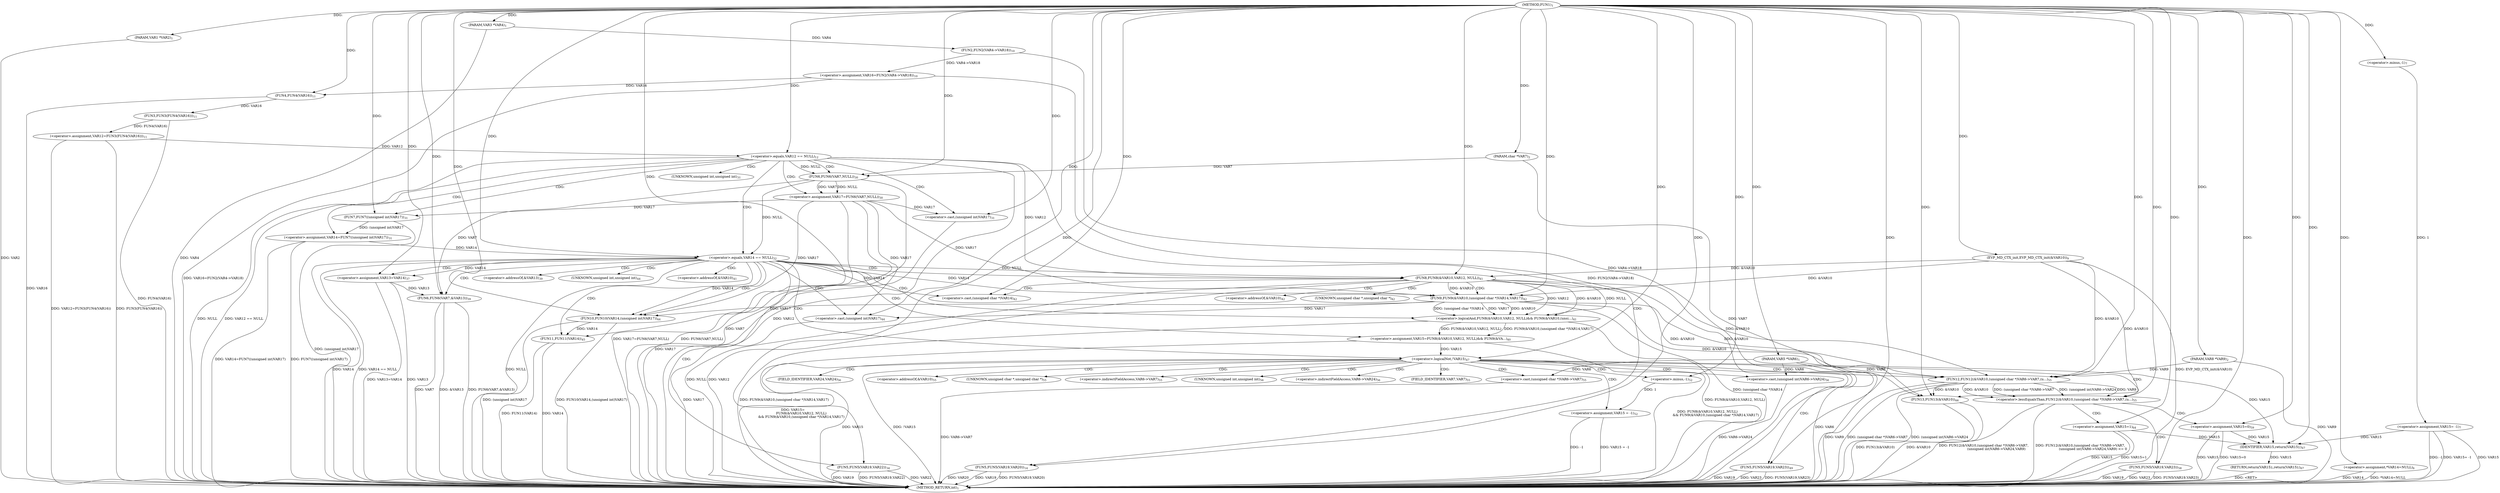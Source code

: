 digraph "FUN1" {  
"8" [label = <(METHOD,FUN1)<SUB>1</SUB>> ]
"147" [label = <(METHOD_RETURN,int)<SUB>1</SUB>> ]
"9" [label = <(PARAM,VAR1 *VAR2)<SUB>1</SUB>> ]
"10" [label = <(PARAM,VAR3 *VAR4)<SUB>1</SUB>> ]
"11" [label = <(PARAM,VAR5 *VAR6)<SUB>1</SUB>> ]
"12" [label = <(PARAM,char *VAR7)<SUB>2</SUB>> ]
"13" [label = <(PARAM,VAR8 *VAR9)<SUB>2</SUB>> ]
"19" [label = <(&lt;operator&gt;.assignment,*VAR14=NULL)<SUB>6</SUB>> ]
"25" [label = <(&lt;operator&gt;.assignment,VAR15= -1)<SUB>7</SUB>> ]
"29" [label = <(EVP_MD_CTX_init,EVP_MD_CTX_init(&amp;VAR10))<SUB>9</SUB>> ]
"32" [label = <(&lt;operator&gt;.assignment,VAR16=FUN2(VAR4-&gt;VAR18))<SUB>10</SUB>> ]
"38" [label = <(&lt;operator&gt;.assignment,VAR12=FUN3(FUN4(VAR16)))<SUB>11</SUB>> ]
"52" [label = <(&lt;operator&gt;.assignment,VAR17=FUN6(VAR7,NULL))<SUB>30</SUB>> ]
"57" [label = <(&lt;operator&gt;.assignment,VAR14=FUN7((unsigned int)VAR17))<SUB>31</SUB>> ]
"72" [label = <(&lt;operator&gt;.assignment,VAR13=VAR14)<SUB>37</SUB>> ]
"75" [label = <(FUN6,FUN6(VAR7,&amp;VAR13))<SUB>39</SUB>> ]
"79" [label = <(&lt;operator&gt;.assignment,VAR15=
		FUN8(&amp;VAR10,VAR12, NULL)
		&amp;&amp; FUN9(&amp;VA...)<SUB>40</SUB>> ]
"94" [label = <(FUN10,FUN10(VAR14,(unsigned int)VAR17))<SUB>44</SUB>> ]
"99" [label = <(FUN11,FUN11(VAR14))<SUB>45</SUB>> ]
"109" [label = <(&lt;operator&gt;.assignment,VAR15 = -1)<SUB>52</SUB>> ]
"138" [label = <(&lt;operator&gt;.assignment,VAR15=1)<SUB>64</SUB>> ]
"142" [label = <(FUN13,FUN13(&amp;VAR10))<SUB>66</SUB>> ]
"145" [label = <(RETURN,return(VAR15);,return(VAR15);)<SUB>67</SUB>> ]
"44" [label = <(&lt;operator&gt;.equals,VAR12 == NULL)<SUB>12</SUB>> ]
"64" [label = <(&lt;operator&gt;.equals,VAR14 == NULL)<SUB>32</SUB>> ]
"102" [label = <(&lt;operator&gt;.logicalNot,!VAR15)<SUB>47</SUB>> ]
"114" [label = <(&lt;operator&gt;.lessEqualsThan,FUN12(&amp;VAR10,(unsigned char *)VAR6-&gt;VAR7,
			(u...)<SUB>55</SUB>> ]
"146" [label = <(IDENTIFIER,VAR15,return(VAR15);)<SUB>67</SUB>> ]
"27" [label = <(&lt;operator&gt;.minus,-1)<SUB>7</SUB>> ]
"34" [label = <(FUN2,FUN2(VAR4-&gt;VAR18))<SUB>10</SUB>> ]
"40" [label = <(FUN3,FUN3(FUN4(VAR16)))<SUB>11</SUB>> ]
"48" [label = <(FUN5,FUN5(VAR19,VAR20))<SUB>14</SUB>> ]
"54" [label = <(FUN6,FUN6(VAR7,NULL))<SUB>30</SUB>> ]
"59" [label = <(FUN7,FUN7((unsigned int)VAR17))<SUB>31</SUB>> ]
"68" [label = <(FUN5,FUN5(VAR19,VAR22))<SUB>34</SUB>> ]
"81" [label = <(&lt;operator&gt;.logicalAnd,FUN8(&amp;VAR10,VAR12, NULL)
		&amp;&amp; FUN9(&amp;VAR10,(unsi...)<SUB>41</SUB>> ]
"96" [label = <(&lt;operator&gt;.cast,(unsigned int)VAR17)<SUB>44</SUB>> ]
"105" [label = <(FUN5,FUN5(VAR19,VAR23))<SUB>49</SUB>> ]
"111" [label = <(&lt;operator&gt;.minus,-1)<SUB>52</SUB>> ]
"131" [label = <(FUN5,FUN5(VAR19,VAR23))<SUB>58</SUB>> ]
"134" [label = <(&lt;operator&gt;.assignment,VAR15=0)<SUB>59</SUB>> ]
"41" [label = <(FUN4,FUN4(VAR16))<SUB>11</SUB>> ]
"60" [label = <(&lt;operator&gt;.cast,(unsigned int)VAR17)<SUB>31</SUB>> ]
"82" [label = <(FUN8,FUN8(&amp;VAR10,VAR12, NULL))<SUB>41</SUB>> ]
"87" [label = <(FUN9,FUN9(&amp;VAR10,(unsigned char *)VAR14,VAR17))<SUB>42</SUB>> ]
"115" [label = <(FUN12,FUN12(&amp;VAR10,(unsigned char *)VAR6-&gt;VAR7,
			(u...)<SUB>55</SUB>> ]
"90" [label = <(&lt;operator&gt;.cast,(unsigned char *)VAR14)<SUB>42</SUB>> ]
"118" [label = <(&lt;operator&gt;.cast,(unsigned char *)VAR6-&gt;VAR7)<SUB>55</SUB>> ]
"123" [label = <(&lt;operator&gt;.cast,(unsigned int)VAR6-&gt;VAR24)<SUB>56</SUB>> ]
"77" [label = <(&lt;operator&gt;.addressOf,&amp;VAR13)<SUB>39</SUB>> ]
"97" [label = <(UNKNOWN,unsigned int,unsigned int)<SUB>44</SUB>> ]
"61" [label = <(UNKNOWN,unsigned int,unsigned int)<SUB>31</SUB>> ]
"83" [label = <(&lt;operator&gt;.addressOf,&amp;VAR10)<SUB>41</SUB>> ]
"88" [label = <(&lt;operator&gt;.addressOf,&amp;VAR10)<SUB>42</SUB>> ]
"116" [label = <(&lt;operator&gt;.addressOf,&amp;VAR10)<SUB>55</SUB>> ]
"91" [label = <(UNKNOWN,unsigned char *,unsigned char *)<SUB>42</SUB>> ]
"119" [label = <(UNKNOWN,unsigned char *,unsigned char *)<SUB>55</SUB>> ]
"120" [label = <(&lt;operator&gt;.indirectFieldAccess,VAR6-&gt;VAR7)<SUB>55</SUB>> ]
"124" [label = <(UNKNOWN,unsigned int,unsigned int)<SUB>56</SUB>> ]
"125" [label = <(&lt;operator&gt;.indirectFieldAccess,VAR6-&gt;VAR24)<SUB>56</SUB>> ]
"122" [label = <(FIELD_IDENTIFIER,VAR7,VAR7)<SUB>55</SUB>> ]
"127" [label = <(FIELD_IDENTIFIER,VAR24,VAR24)<SUB>56</SUB>> ]
  "145" -> "147"  [ label = "DDG: &lt;RET&gt;"] 
  "9" -> "147"  [ label = "DDG: VAR2"] 
  "10" -> "147"  [ label = "DDG: VAR4"] 
  "11" -> "147"  [ label = "DDG: VAR6"] 
  "12" -> "147"  [ label = "DDG: VAR7"] 
  "13" -> "147"  [ label = "DDG: VAR9"] 
  "19" -> "147"  [ label = "DDG: VAR14"] 
  "19" -> "147"  [ label = "DDG: *VAR14=NULL"] 
  "25" -> "147"  [ label = "DDG: VAR15"] 
  "25" -> "147"  [ label = "DDG: -1"] 
  "25" -> "147"  [ label = "DDG: VAR15= -1"] 
  "29" -> "147"  [ label = "DDG: EVP_MD_CTX_init(&amp;VAR10)"] 
  "34" -> "147"  [ label = "DDG: VAR4-&gt;VAR18"] 
  "32" -> "147"  [ label = "DDG: FUN2(VAR4-&gt;VAR18)"] 
  "32" -> "147"  [ label = "DDG: VAR16=FUN2(VAR4-&gt;VAR18)"] 
  "41" -> "147"  [ label = "DDG: VAR16"] 
  "40" -> "147"  [ label = "DDG: FUN4(VAR16)"] 
  "38" -> "147"  [ label = "DDG: FUN3(FUN4(VAR16))"] 
  "38" -> "147"  [ label = "DDG: VAR12=FUN3(FUN4(VAR16))"] 
  "44" -> "147"  [ label = "DDG: VAR12"] 
  "44" -> "147"  [ label = "DDG: NULL"] 
  "44" -> "147"  [ label = "DDG: VAR12 == NULL"] 
  "54" -> "147"  [ label = "DDG: VAR7"] 
  "52" -> "147"  [ label = "DDG: FUN6(VAR7,NULL)"] 
  "52" -> "147"  [ label = "DDG: VAR17=FUN6(VAR7,NULL)"] 
  "60" -> "147"  [ label = "DDG: VAR17"] 
  "59" -> "147"  [ label = "DDG: (unsigned int)VAR17"] 
  "57" -> "147"  [ label = "DDG: FUN7((unsigned int)VAR17)"] 
  "57" -> "147"  [ label = "DDG: VAR14=FUN7((unsigned int)VAR17)"] 
  "64" -> "147"  [ label = "DDG: VAR14"] 
  "64" -> "147"  [ label = "DDG: NULL"] 
  "64" -> "147"  [ label = "DDG: VAR14 == NULL"] 
  "72" -> "147"  [ label = "DDG: VAR13"] 
  "72" -> "147"  [ label = "DDG: VAR13=VAR14"] 
  "75" -> "147"  [ label = "DDG: VAR7"] 
  "75" -> "147"  [ label = "DDG: &amp;VAR13"] 
  "75" -> "147"  [ label = "DDG: FUN6(VAR7,&amp;VAR13)"] 
  "82" -> "147"  [ label = "DDG: VAR12"] 
  "82" -> "147"  [ label = "DDG: NULL"] 
  "81" -> "147"  [ label = "DDG: FUN8(&amp;VAR10,VAR12, NULL)"] 
  "87" -> "147"  [ label = "DDG: (unsigned char *)VAR14"] 
  "81" -> "147"  [ label = "DDG: FUN9(&amp;VAR10,(unsigned char *)VAR14,VAR17)"] 
  "79" -> "147"  [ label = "DDG: FUN8(&amp;VAR10,VAR12, NULL)
		&amp;&amp; FUN9(&amp;VAR10,(unsigned char *)VAR14,VAR17)"] 
  "79" -> "147"  [ label = "DDG: VAR15=
		FUN8(&amp;VAR10,VAR12, NULL)
		&amp;&amp; FUN9(&amp;VAR10,(unsigned char *)VAR14,VAR17)"] 
  "96" -> "147"  [ label = "DDG: VAR17"] 
  "94" -> "147"  [ label = "DDG: (unsigned int)VAR17"] 
  "94" -> "147"  [ label = "DDG: FUN10(VAR14,(unsigned int)VAR17)"] 
  "99" -> "147"  [ label = "DDG: VAR14"] 
  "99" -> "147"  [ label = "DDG: FUN11(VAR14)"] 
  "102" -> "147"  [ label = "DDG: VAR15"] 
  "102" -> "147"  [ label = "DDG: !VAR15"] 
  "109" -> "147"  [ label = "DDG: -1"] 
  "109" -> "147"  [ label = "DDG: VAR15 = -1"] 
  "118" -> "147"  [ label = "DDG: VAR6-&gt;VAR7"] 
  "115" -> "147"  [ label = "DDG: (unsigned char *)VAR6-&gt;VAR7"] 
  "123" -> "147"  [ label = "DDG: VAR6-&gt;VAR24"] 
  "115" -> "147"  [ label = "DDG: (unsigned int)VAR6-&gt;VAR24"] 
  "115" -> "147"  [ label = "DDG: VAR9"] 
  "114" -> "147"  [ label = "DDG: FUN12(&amp;VAR10,(unsigned char *)VAR6-&gt;VAR7,
			(unsigned int)VAR6-&gt;VAR24,VAR9)"] 
  "114" -> "147"  [ label = "DDG: FUN12(&amp;VAR10,(unsigned char *)VAR6-&gt;VAR7,
			(unsigned int)VAR6-&gt;VAR24,VAR9) &lt;= 0"] 
  "138" -> "147"  [ label = "DDG: VAR15"] 
  "138" -> "147"  [ label = "DDG: VAR15=1"] 
  "131" -> "147"  [ label = "DDG: VAR19"] 
  "131" -> "147"  [ label = "DDG: VAR23"] 
  "131" -> "147"  [ label = "DDG: FUN5(VAR19,VAR23)"] 
  "134" -> "147"  [ label = "DDG: VAR15"] 
  "134" -> "147"  [ label = "DDG: VAR15=0"] 
  "105" -> "147"  [ label = "DDG: VAR19"] 
  "105" -> "147"  [ label = "DDG: VAR23"] 
  "105" -> "147"  [ label = "DDG: FUN5(VAR19,VAR23)"] 
  "68" -> "147"  [ label = "DDG: VAR19"] 
  "68" -> "147"  [ label = "DDG: FUN5(VAR19,VAR22)"] 
  "48" -> "147"  [ label = "DDG: VAR19"] 
  "48" -> "147"  [ label = "DDG: FUN5(VAR19,VAR20)"] 
  "142" -> "147"  [ label = "DDG: &amp;VAR10"] 
  "142" -> "147"  [ label = "DDG: FUN13(&amp;VAR10)"] 
  "68" -> "147"  [ label = "DDG: VAR22"] 
  "48" -> "147"  [ label = "DDG: VAR20"] 
  "8" -> "9"  [ label = "DDG: "] 
  "8" -> "10"  [ label = "DDG: "] 
  "8" -> "11"  [ label = "DDG: "] 
  "8" -> "12"  [ label = "DDG: "] 
  "8" -> "13"  [ label = "DDG: "] 
  "8" -> "19"  [ label = "DDG: "] 
  "27" -> "25"  [ label = "DDG: 1"] 
  "34" -> "32"  [ label = "DDG: VAR4-&gt;VAR18"] 
  "40" -> "38"  [ label = "DDG: FUN4(VAR16)"] 
  "54" -> "52"  [ label = "DDG: VAR7"] 
  "54" -> "52"  [ label = "DDG: NULL"] 
  "59" -> "57"  [ label = "DDG: (unsigned int)VAR17"] 
  "64" -> "72"  [ label = "DDG: VAR14"] 
  "8" -> "72"  [ label = "DDG: "] 
  "81" -> "79"  [ label = "DDG: FUN8(&amp;VAR10,VAR12, NULL)"] 
  "81" -> "79"  [ label = "DDG: FUN9(&amp;VAR10,(unsigned char *)VAR14,VAR17)"] 
  "111" -> "109"  [ label = "DDG: 1"] 
  "8" -> "138"  [ label = "DDG: "] 
  "146" -> "145"  [ label = "DDG: VAR15"] 
  "8" -> "29"  [ label = "DDG: "] 
  "54" -> "75"  [ label = "DDG: VAR7"] 
  "8" -> "75"  [ label = "DDG: "] 
  "72" -> "75"  [ label = "DDG: VAR13"] 
  "8" -> "94"  [ label = "DDG: "] 
  "64" -> "94"  [ label = "DDG: VAR14"] 
  "87" -> "94"  [ label = "DDG: VAR17"] 
  "52" -> "94"  [ label = "DDG: VAR17"] 
  "94" -> "99"  [ label = "DDG: VAR14"] 
  "8" -> "99"  [ label = "DDG: "] 
  "29" -> "142"  [ label = "DDG: &amp;VAR10"] 
  "82" -> "142"  [ label = "DDG: &amp;VAR10"] 
  "87" -> "142"  [ label = "DDG: &amp;VAR10"] 
  "115" -> "142"  [ label = "DDG: &amp;VAR10"] 
  "8" -> "142"  [ label = "DDG: "] 
  "102" -> "146"  [ label = "DDG: VAR15"] 
  "138" -> "146"  [ label = "DDG: VAR15"] 
  "134" -> "146"  [ label = "DDG: VAR15"] 
  "25" -> "146"  [ label = "DDG: VAR15"] 
  "8" -> "146"  [ label = "DDG: "] 
  "8" -> "27"  [ label = "DDG: "] 
  "10" -> "34"  [ label = "DDG: VAR4"] 
  "41" -> "40"  [ label = "DDG: VAR16"] 
  "38" -> "44"  [ label = "DDG: VAR12"] 
  "8" -> "44"  [ label = "DDG: "] 
  "12" -> "54"  [ label = "DDG: VAR7"] 
  "8" -> "54"  [ label = "DDG: "] 
  "44" -> "54"  [ label = "DDG: NULL"] 
  "52" -> "59"  [ label = "DDG: VAR17"] 
  "8" -> "59"  [ label = "DDG: "] 
  "57" -> "64"  [ label = "DDG: VAR14"] 
  "8" -> "64"  [ label = "DDG: "] 
  "54" -> "64"  [ label = "DDG: NULL"] 
  "82" -> "81"  [ label = "DDG: &amp;VAR10"] 
  "82" -> "81"  [ label = "DDG: VAR12"] 
  "82" -> "81"  [ label = "DDG: NULL"] 
  "87" -> "81"  [ label = "DDG: &amp;VAR10"] 
  "87" -> "81"  [ label = "DDG: (unsigned char *)VAR14"] 
  "87" -> "81"  [ label = "DDG: VAR17"] 
  "87" -> "96"  [ label = "DDG: VAR17"] 
  "8" -> "96"  [ label = "DDG: "] 
  "52" -> "96"  [ label = "DDG: VAR17"] 
  "79" -> "102"  [ label = "DDG: VAR15"] 
  "8" -> "102"  [ label = "DDG: "] 
  "8" -> "111"  [ label = "DDG: "] 
  "115" -> "114"  [ label = "DDG: &amp;VAR10"] 
  "115" -> "114"  [ label = "DDG: (unsigned char *)VAR6-&gt;VAR7"] 
  "115" -> "114"  [ label = "DDG: (unsigned int)VAR6-&gt;VAR24"] 
  "115" -> "114"  [ label = "DDG: VAR9"] 
  "8" -> "114"  [ label = "DDG: "] 
  "8" -> "134"  [ label = "DDG: "] 
  "32" -> "41"  [ label = "DDG: VAR16"] 
  "8" -> "41"  [ label = "DDG: "] 
  "8" -> "48"  [ label = "DDG: "] 
  "52" -> "60"  [ label = "DDG: VAR17"] 
  "8" -> "60"  [ label = "DDG: "] 
  "8" -> "68"  [ label = "DDG: "] 
  "29" -> "82"  [ label = "DDG: &amp;VAR10"] 
  "8" -> "82"  [ label = "DDG: "] 
  "44" -> "82"  [ label = "DDG: VAR12"] 
  "64" -> "82"  [ label = "DDG: NULL"] 
  "82" -> "87"  [ label = "DDG: &amp;VAR10"] 
  "8" -> "87"  [ label = "DDG: "] 
  "29" -> "87"  [ label = "DDG: &amp;VAR10"] 
  "64" -> "87"  [ label = "DDG: VAR14"] 
  "52" -> "87"  [ label = "DDG: VAR17"] 
  "8" -> "105"  [ label = "DDG: "] 
  "82" -> "115"  [ label = "DDG: &amp;VAR10"] 
  "87" -> "115"  [ label = "DDG: &amp;VAR10"] 
  "8" -> "115"  [ label = "DDG: "] 
  "29" -> "115"  [ label = "DDG: &amp;VAR10"] 
  "11" -> "115"  [ label = "DDG: VAR6"] 
  "13" -> "115"  [ label = "DDG: VAR9"] 
  "8" -> "131"  [ label = "DDG: "] 
  "8" -> "90"  [ label = "DDG: "] 
  "64" -> "90"  [ label = "DDG: VAR14"] 
  "11" -> "118"  [ label = "DDG: VAR6"] 
  "11" -> "123"  [ label = "DDG: VAR6"] 
  "44" -> "48"  [ label = "CDG: "] 
  "44" -> "60"  [ label = "CDG: "] 
  "44" -> "64"  [ label = "CDG: "] 
  "44" -> "57"  [ label = "CDG: "] 
  "44" -> "52"  [ label = "CDG: "] 
  "44" -> "59"  [ label = "CDG: "] 
  "44" -> "54"  [ label = "CDG: "] 
  "44" -> "61"  [ label = "CDG: "] 
  "64" -> "94"  [ label = "CDG: "] 
  "64" -> "68"  [ label = "CDG: "] 
  "64" -> "96"  [ label = "CDG: "] 
  "64" -> "77"  [ label = "CDG: "] 
  "64" -> "75"  [ label = "CDG: "] 
  "64" -> "99"  [ label = "CDG: "] 
  "64" -> "81"  [ label = "CDG: "] 
  "64" -> "102"  [ label = "CDG: "] 
  "64" -> "72"  [ label = "CDG: "] 
  "64" -> "97"  [ label = "CDG: "] 
  "64" -> "82"  [ label = "CDG: "] 
  "64" -> "79"  [ label = "CDG: "] 
  "64" -> "83"  [ label = "CDG: "] 
  "102" -> "115"  [ label = "CDG: "] 
  "102" -> "120"  [ label = "CDG: "] 
  "102" -> "116"  [ label = "CDG: "] 
  "102" -> "122"  [ label = "CDG: "] 
  "102" -> "114"  [ label = "CDG: "] 
  "102" -> "119"  [ label = "CDG: "] 
  "102" -> "123"  [ label = "CDG: "] 
  "102" -> "105"  [ label = "CDG: "] 
  "102" -> "118"  [ label = "CDG: "] 
  "102" -> "127"  [ label = "CDG: "] 
  "102" -> "124"  [ label = "CDG: "] 
  "102" -> "125"  [ label = "CDG: "] 
  "102" -> "111"  [ label = "CDG: "] 
  "102" -> "109"  [ label = "CDG: "] 
  "114" -> "131"  [ label = "CDG: "] 
  "114" -> "134"  [ label = "CDG: "] 
  "114" -> "138"  [ label = "CDG: "] 
  "82" -> "87"  [ label = "CDG: "] 
  "82" -> "91"  [ label = "CDG: "] 
  "82" -> "90"  [ label = "CDG: "] 
  "82" -> "88"  [ label = "CDG: "] 
}
